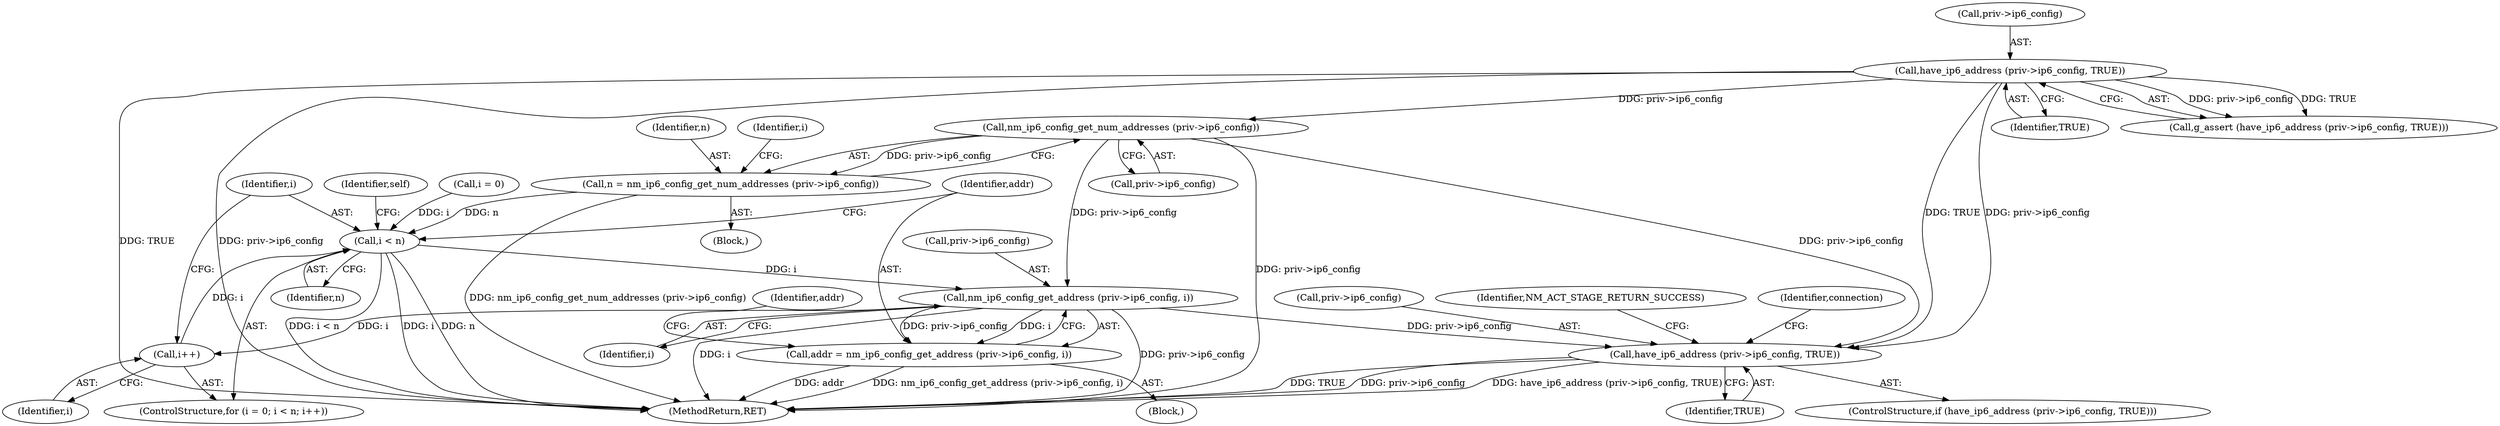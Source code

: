 digraph "0_NetworkManager_d5fc88e573fa58b93034b04d35a2454f5d28cad9@pointer" {
"1006921" [label="(Call,nm_ip6_config_get_num_addresses (priv->ip6_config))"];
"1006828" [label="(Call,have_ip6_address (priv->ip6_config, TRUE))"];
"1006919" [label="(Call,n = nm_ip6_config_get_num_addresses (priv->ip6_config))"];
"1006929" [label="(Call,i < n)"];
"1006938" [label="(Call,nm_ip6_config_get_address (priv->ip6_config, i))"];
"1006932" [label="(Call,i++)"];
"1006936" [label="(Call,addr = nm_ip6_config_get_address (priv->ip6_config, i))"];
"1007016" [label="(Call,have_ip6_address (priv->ip6_config, TRUE))"];
"1007017" [label="(Call,priv->ip6_config)"];
"1006938" [label="(Call,nm_ip6_config_get_address (priv->ip6_config, i))"];
"1007016" [label="(Call,have_ip6_address (priv->ip6_config, TRUE))"];
"1006926" [label="(Call,i = 0)"];
"1006832" [label="(Identifier,TRUE)"];
"1006932" [label="(Call,i++)"];
"1006918" [label="(Block,)"];
"1006933" [label="(Identifier,i)"];
"1006919" [label="(Call,n = nm_ip6_config_get_num_addresses (priv->ip6_config))"];
"1007015" [label="(ControlStructure,if (have_ip6_address (priv->ip6_config, TRUE)))"];
"1006827" [label="(Call,g_assert (have_ip6_address (priv->ip6_config, TRUE)))"];
"1006929" [label="(Call,i < n)"];
"1007022" [label="(Identifier,NM_ACT_STAGE_RETURN_SUCCESS)"];
"1006921" [label="(Call,nm_ip6_config_get_num_addresses (priv->ip6_config))"];
"1006828" [label="(Call,have_ip6_address (priv->ip6_config, TRUE))"];
"1006939" [label="(Call,priv->ip6_config)"];
"1007020" [label="(Identifier,TRUE)"];
"1006942" [label="(Identifier,i)"];
"1006936" [label="(Call,addr = nm_ip6_config_get_address (priv->ip6_config, i))"];
"1006931" [label="(Identifier,n)"];
"1006930" [label="(Identifier,i)"];
"1006829" [label="(Call,priv->ip6_config)"];
"1006937" [label="(Identifier,addr)"];
"1006947" [label="(Identifier,addr)"];
"1006927" [label="(Identifier,i)"];
"1006954" [label="(Identifier,self)"];
"1006922" [label="(Call,priv->ip6_config)"];
"1007368" [label="(MethodReturn,RET)"];
"1006920" [label="(Identifier,n)"];
"1007024" [label="(Identifier,connection)"];
"1006925" [label="(ControlStructure,for (i = 0; i < n; i++))"];
"1006934" [label="(Block,)"];
"1006921" -> "1006919"  [label="AST: "];
"1006921" -> "1006922"  [label="CFG: "];
"1006922" -> "1006921"  [label="AST: "];
"1006919" -> "1006921"  [label="CFG: "];
"1006921" -> "1007368"  [label="DDG: priv->ip6_config"];
"1006921" -> "1006919"  [label="DDG: priv->ip6_config"];
"1006828" -> "1006921"  [label="DDG: priv->ip6_config"];
"1006921" -> "1006938"  [label="DDG: priv->ip6_config"];
"1006921" -> "1007016"  [label="DDG: priv->ip6_config"];
"1006828" -> "1006827"  [label="AST: "];
"1006828" -> "1006832"  [label="CFG: "];
"1006829" -> "1006828"  [label="AST: "];
"1006832" -> "1006828"  [label="AST: "];
"1006827" -> "1006828"  [label="CFG: "];
"1006828" -> "1007368"  [label="DDG: TRUE"];
"1006828" -> "1007368"  [label="DDG: priv->ip6_config"];
"1006828" -> "1006827"  [label="DDG: priv->ip6_config"];
"1006828" -> "1006827"  [label="DDG: TRUE"];
"1006828" -> "1007016"  [label="DDG: priv->ip6_config"];
"1006828" -> "1007016"  [label="DDG: TRUE"];
"1006919" -> "1006918"  [label="AST: "];
"1006920" -> "1006919"  [label="AST: "];
"1006927" -> "1006919"  [label="CFG: "];
"1006919" -> "1007368"  [label="DDG: nm_ip6_config_get_num_addresses (priv->ip6_config)"];
"1006919" -> "1006929"  [label="DDG: n"];
"1006929" -> "1006925"  [label="AST: "];
"1006929" -> "1006931"  [label="CFG: "];
"1006930" -> "1006929"  [label="AST: "];
"1006931" -> "1006929"  [label="AST: "];
"1006937" -> "1006929"  [label="CFG: "];
"1006954" -> "1006929"  [label="CFG: "];
"1006929" -> "1007368"  [label="DDG: i < n"];
"1006929" -> "1007368"  [label="DDG: i"];
"1006929" -> "1007368"  [label="DDG: n"];
"1006926" -> "1006929"  [label="DDG: i"];
"1006932" -> "1006929"  [label="DDG: i"];
"1006929" -> "1006938"  [label="DDG: i"];
"1006938" -> "1006936"  [label="AST: "];
"1006938" -> "1006942"  [label="CFG: "];
"1006939" -> "1006938"  [label="AST: "];
"1006942" -> "1006938"  [label="AST: "];
"1006936" -> "1006938"  [label="CFG: "];
"1006938" -> "1007368"  [label="DDG: priv->ip6_config"];
"1006938" -> "1007368"  [label="DDG: i"];
"1006938" -> "1006932"  [label="DDG: i"];
"1006938" -> "1006936"  [label="DDG: priv->ip6_config"];
"1006938" -> "1006936"  [label="DDG: i"];
"1006938" -> "1007016"  [label="DDG: priv->ip6_config"];
"1006932" -> "1006925"  [label="AST: "];
"1006932" -> "1006933"  [label="CFG: "];
"1006933" -> "1006932"  [label="AST: "];
"1006930" -> "1006932"  [label="CFG: "];
"1006936" -> "1006934"  [label="AST: "];
"1006937" -> "1006936"  [label="AST: "];
"1006947" -> "1006936"  [label="CFG: "];
"1006936" -> "1007368"  [label="DDG: addr"];
"1006936" -> "1007368"  [label="DDG: nm_ip6_config_get_address (priv->ip6_config, i)"];
"1007016" -> "1007015"  [label="AST: "];
"1007016" -> "1007020"  [label="CFG: "];
"1007017" -> "1007016"  [label="AST: "];
"1007020" -> "1007016"  [label="AST: "];
"1007022" -> "1007016"  [label="CFG: "];
"1007024" -> "1007016"  [label="CFG: "];
"1007016" -> "1007368"  [label="DDG: TRUE"];
"1007016" -> "1007368"  [label="DDG: priv->ip6_config"];
"1007016" -> "1007368"  [label="DDG: have_ip6_address (priv->ip6_config, TRUE)"];
}
